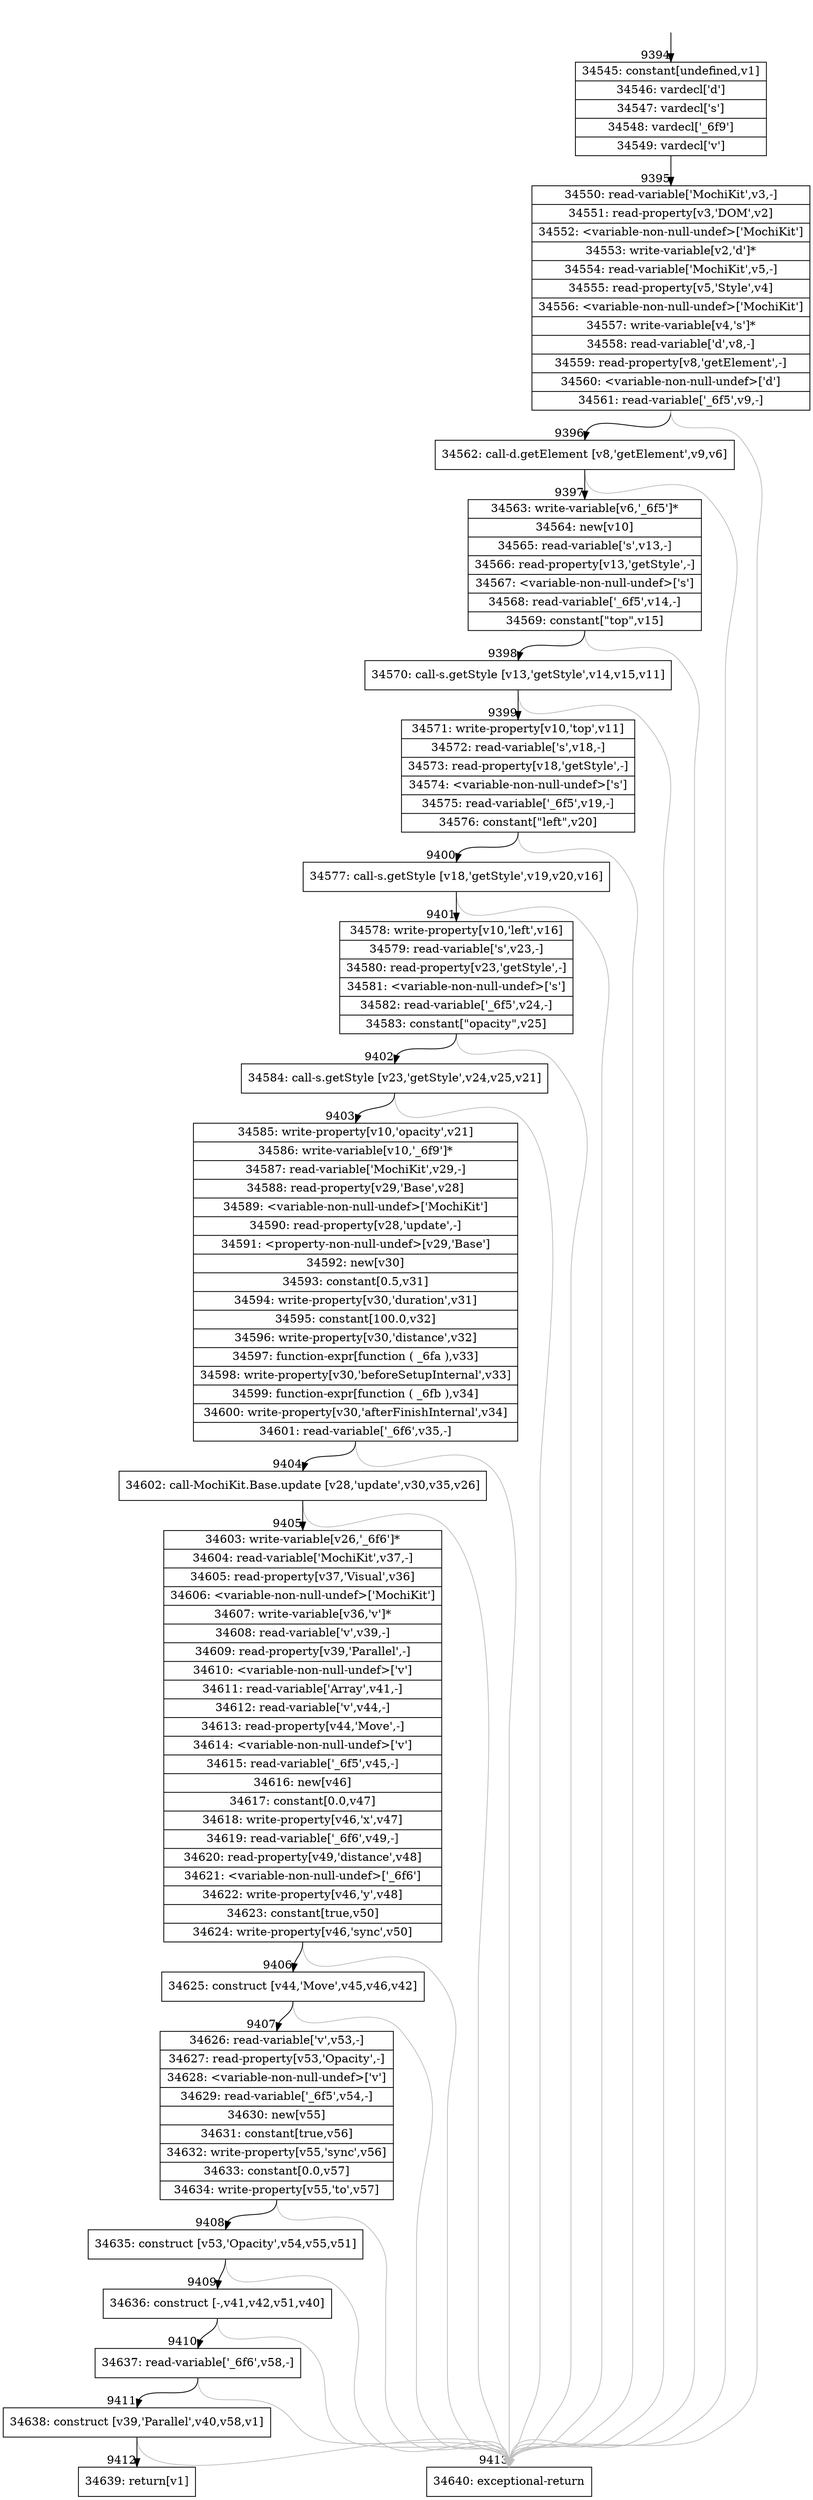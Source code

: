 digraph {
rankdir="TD"
BB_entry654[shape=none,label=""];
BB_entry654 -> BB9394 [tailport=s, headport=n, headlabel="    9394"]
BB9394 [shape=record label="{34545: constant[undefined,v1]|34546: vardecl['d']|34547: vardecl['s']|34548: vardecl['_6f9']|34549: vardecl['v']}" ] 
BB9394 -> BB9395 [tailport=s, headport=n, headlabel="      9395"]
BB9395 [shape=record label="{34550: read-variable['MochiKit',v3,-]|34551: read-property[v3,'DOM',v2]|34552: \<variable-non-null-undef\>['MochiKit']|34553: write-variable[v2,'d']*|34554: read-variable['MochiKit',v5,-]|34555: read-property[v5,'Style',v4]|34556: \<variable-non-null-undef\>['MochiKit']|34557: write-variable[v4,'s']*|34558: read-variable['d',v8,-]|34559: read-property[v8,'getElement',-]|34560: \<variable-non-null-undef\>['d']|34561: read-variable['_6f5',v9,-]}" ] 
BB9395 -> BB9396 [tailport=s, headport=n, headlabel="      9396"]
BB9395 -> BB9413 [tailport=s, headport=n, color=gray, headlabel="      9413"]
BB9396 [shape=record label="{34562: call-d.getElement [v8,'getElement',v9,v6]}" ] 
BB9396 -> BB9397 [tailport=s, headport=n, headlabel="      9397"]
BB9396 -> BB9413 [tailport=s, headport=n, color=gray]
BB9397 [shape=record label="{34563: write-variable[v6,'_6f5']*|34564: new[v10]|34565: read-variable['s',v13,-]|34566: read-property[v13,'getStyle',-]|34567: \<variable-non-null-undef\>['s']|34568: read-variable['_6f5',v14,-]|34569: constant[\"top\",v15]}" ] 
BB9397 -> BB9398 [tailport=s, headport=n, headlabel="      9398"]
BB9397 -> BB9413 [tailport=s, headport=n, color=gray]
BB9398 [shape=record label="{34570: call-s.getStyle [v13,'getStyle',v14,v15,v11]}" ] 
BB9398 -> BB9399 [tailport=s, headport=n, headlabel="      9399"]
BB9398 -> BB9413 [tailport=s, headport=n, color=gray]
BB9399 [shape=record label="{34571: write-property[v10,'top',v11]|34572: read-variable['s',v18,-]|34573: read-property[v18,'getStyle',-]|34574: \<variable-non-null-undef\>['s']|34575: read-variable['_6f5',v19,-]|34576: constant[\"left\",v20]}" ] 
BB9399 -> BB9400 [tailport=s, headport=n, headlabel="      9400"]
BB9399 -> BB9413 [tailport=s, headport=n, color=gray]
BB9400 [shape=record label="{34577: call-s.getStyle [v18,'getStyle',v19,v20,v16]}" ] 
BB9400 -> BB9401 [tailport=s, headport=n, headlabel="      9401"]
BB9400 -> BB9413 [tailport=s, headport=n, color=gray]
BB9401 [shape=record label="{34578: write-property[v10,'left',v16]|34579: read-variable['s',v23,-]|34580: read-property[v23,'getStyle',-]|34581: \<variable-non-null-undef\>['s']|34582: read-variable['_6f5',v24,-]|34583: constant[\"opacity\",v25]}" ] 
BB9401 -> BB9402 [tailport=s, headport=n, headlabel="      9402"]
BB9401 -> BB9413 [tailport=s, headport=n, color=gray]
BB9402 [shape=record label="{34584: call-s.getStyle [v23,'getStyle',v24,v25,v21]}" ] 
BB9402 -> BB9403 [tailport=s, headport=n, headlabel="      9403"]
BB9402 -> BB9413 [tailport=s, headport=n, color=gray]
BB9403 [shape=record label="{34585: write-property[v10,'opacity',v21]|34586: write-variable[v10,'_6f9']*|34587: read-variable['MochiKit',v29,-]|34588: read-property[v29,'Base',v28]|34589: \<variable-non-null-undef\>['MochiKit']|34590: read-property[v28,'update',-]|34591: \<property-non-null-undef\>[v29,'Base']|34592: new[v30]|34593: constant[0.5,v31]|34594: write-property[v30,'duration',v31]|34595: constant[100.0,v32]|34596: write-property[v30,'distance',v32]|34597: function-expr[function ( _6fa ),v33]|34598: write-property[v30,'beforeSetupInternal',v33]|34599: function-expr[function ( _6fb ),v34]|34600: write-property[v30,'afterFinishInternal',v34]|34601: read-variable['_6f6',v35,-]}" ] 
BB9403 -> BB9404 [tailport=s, headport=n, headlabel="      9404"]
BB9403 -> BB9413 [tailport=s, headport=n, color=gray]
BB9404 [shape=record label="{34602: call-MochiKit.Base.update [v28,'update',v30,v35,v26]}" ] 
BB9404 -> BB9405 [tailport=s, headport=n, headlabel="      9405"]
BB9404 -> BB9413 [tailport=s, headport=n, color=gray]
BB9405 [shape=record label="{34603: write-variable[v26,'_6f6']*|34604: read-variable['MochiKit',v37,-]|34605: read-property[v37,'Visual',v36]|34606: \<variable-non-null-undef\>['MochiKit']|34607: write-variable[v36,'v']*|34608: read-variable['v',v39,-]|34609: read-property[v39,'Parallel',-]|34610: \<variable-non-null-undef\>['v']|34611: read-variable['Array',v41,-]|34612: read-variable['v',v44,-]|34613: read-property[v44,'Move',-]|34614: \<variable-non-null-undef\>['v']|34615: read-variable['_6f5',v45,-]|34616: new[v46]|34617: constant[0.0,v47]|34618: write-property[v46,'x',v47]|34619: read-variable['_6f6',v49,-]|34620: read-property[v49,'distance',v48]|34621: \<variable-non-null-undef\>['_6f6']|34622: write-property[v46,'y',v48]|34623: constant[true,v50]|34624: write-property[v46,'sync',v50]}" ] 
BB9405 -> BB9406 [tailport=s, headport=n, headlabel="      9406"]
BB9405 -> BB9413 [tailport=s, headport=n, color=gray]
BB9406 [shape=record label="{34625: construct [v44,'Move',v45,v46,v42]}" ] 
BB9406 -> BB9407 [tailport=s, headport=n, headlabel="      9407"]
BB9406 -> BB9413 [tailport=s, headport=n, color=gray]
BB9407 [shape=record label="{34626: read-variable['v',v53,-]|34627: read-property[v53,'Opacity',-]|34628: \<variable-non-null-undef\>['v']|34629: read-variable['_6f5',v54,-]|34630: new[v55]|34631: constant[true,v56]|34632: write-property[v55,'sync',v56]|34633: constant[0.0,v57]|34634: write-property[v55,'to',v57]}" ] 
BB9407 -> BB9408 [tailport=s, headport=n, headlabel="      9408"]
BB9407 -> BB9413 [tailport=s, headport=n, color=gray]
BB9408 [shape=record label="{34635: construct [v53,'Opacity',v54,v55,v51]}" ] 
BB9408 -> BB9409 [tailport=s, headport=n, headlabel="      9409"]
BB9408 -> BB9413 [tailport=s, headport=n, color=gray]
BB9409 [shape=record label="{34636: construct [-,v41,v42,v51,v40]}" ] 
BB9409 -> BB9410 [tailport=s, headport=n, headlabel="      9410"]
BB9409 -> BB9413 [tailport=s, headport=n, color=gray]
BB9410 [shape=record label="{34637: read-variable['_6f6',v58,-]}" ] 
BB9410 -> BB9411 [tailport=s, headport=n, headlabel="      9411"]
BB9410 -> BB9413 [tailport=s, headport=n, color=gray]
BB9411 [shape=record label="{34638: construct [v39,'Parallel',v40,v58,v1]}" ] 
BB9411 -> BB9412 [tailport=s, headport=n, headlabel="      9412"]
BB9411 -> BB9413 [tailport=s, headport=n, color=gray]
BB9412 [shape=record label="{34639: return[v1]}" ] 
BB9413 [shape=record label="{34640: exceptional-return}" ] 
//#$~ 6672
}
